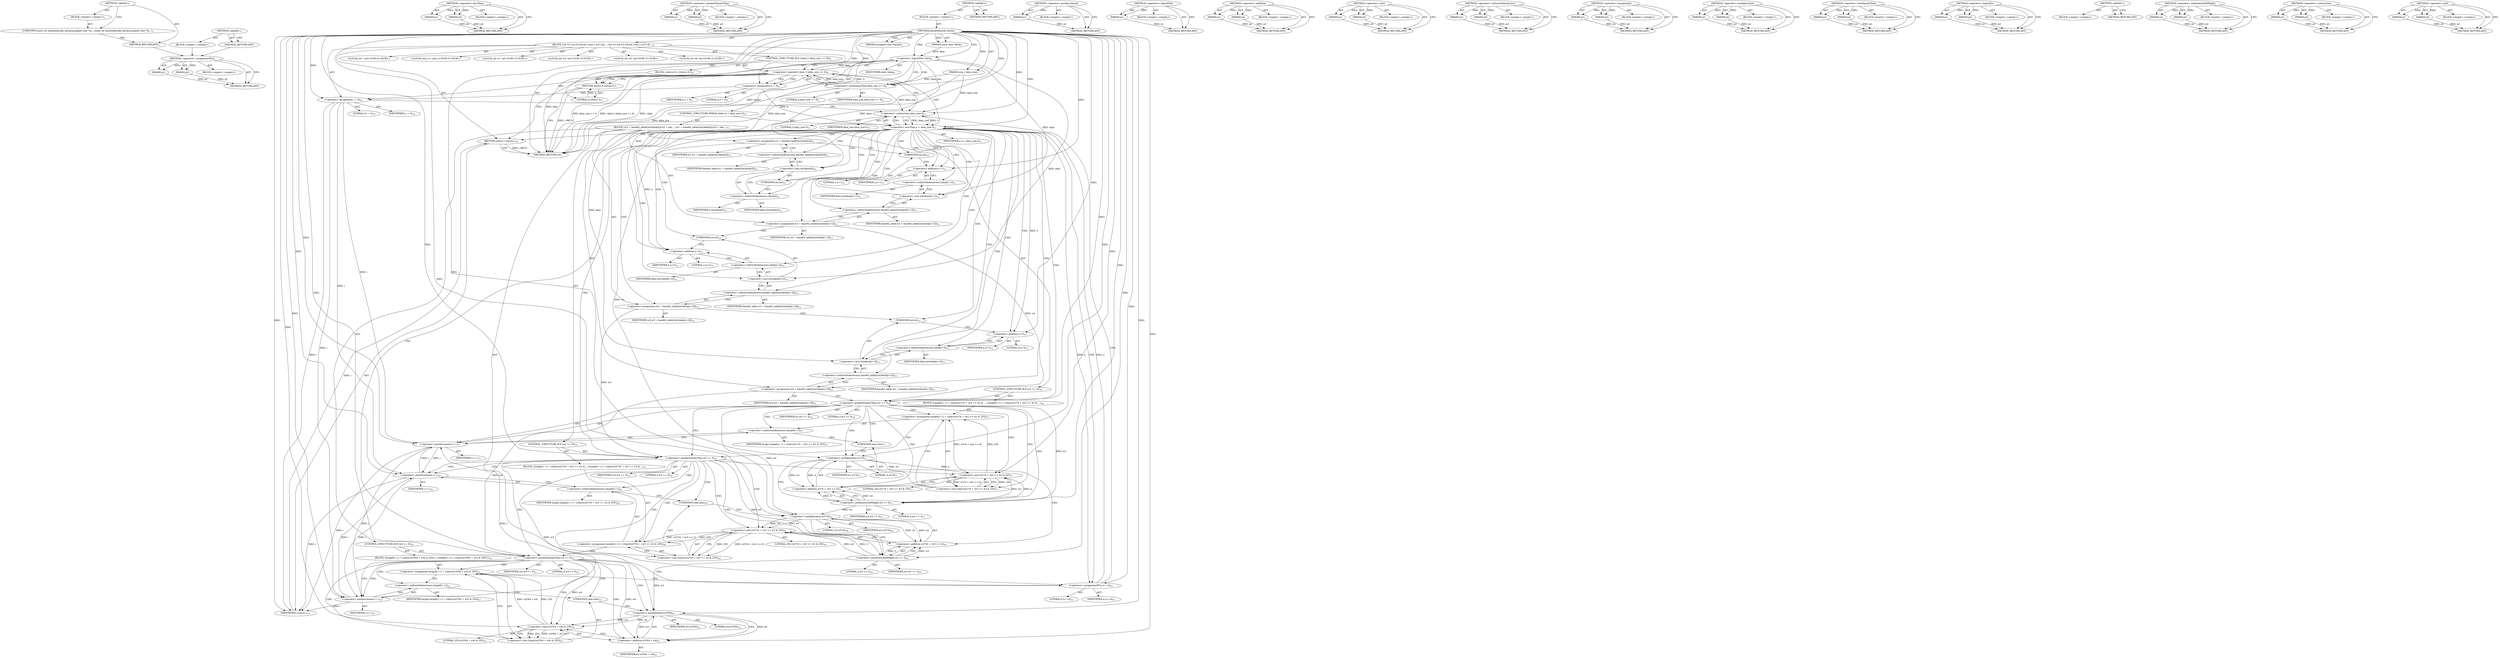 digraph "&lt;global&gt;" {
vulnerable_241 [label=<(METHOD,&lt;operator&gt;.assignmentPlus)>];
vulnerable_242 [label=<(PARAM,p1)>];
vulnerable_243 [label=<(PARAM,p2)>];
vulnerable_244 [label=<(BLOCK,&lt;empty&gt;,&lt;empty&gt;)>];
vulnerable_245 [label=<(METHOD_RETURN,ANY)>];
vulnerable_192 [label=<(METHOD,&lt;operator&gt;.lessThan)>];
vulnerable_193 [label=<(PARAM,p1)>];
vulnerable_194 [label=<(PARAM,p2)>];
vulnerable_195 [label=<(BLOCK,&lt;empty&gt;,&lt;empty&gt;)>];
vulnerable_196 [label=<(METHOD_RETURN,ANY)>];
vulnerable_217 [label=<(METHOD,&lt;operator&gt;.greaterEqualsThan)>];
vulnerable_218 [label=<(PARAM,p1)>];
vulnerable_219 [label=<(PARAM,p2)>];
vulnerable_220 [label=<(BLOCK,&lt;empty&gt;,&lt;empty&gt;)>];
vulnerable_221 [label=<(METHOD_RETURN,ANY)>];
vulnerable_6 [label=<(METHOD,&lt;global&gt;)<SUB>1</SUB>>];
vulnerable_7 [label=<(BLOCK,&lt;empty&gt;,&lt;empty&gt;)<SUB>1</SUB>>];
vulnerable_8 [label=<(METHOD,base64decode_block)<SUB>1</SUB>>];
vulnerable_9 [label=<(PARAM,unsigned char *target)<SUB>1</SUB>>];
vulnerable_10 [label=<(PARAM,const char *data)<SUB>1</SUB>>];
vulnerable_11 [label=<(PARAM,size_t data_size)<SUB>1</SUB>>];
vulnerable_12 [label=<(BLOCK,{
	int w1,w2,w3,w4;
	int i;
	size_t n;
	if (!da...,{
	int w1,w2,w3,w4;
	int i;
	size_t n;
	if (!da...)<SUB>2</SUB>>];
vulnerable_13 [label="<(LOCAL,int w1: int)<SUB>3</SUB>>"];
vulnerable_14 [label="<(LOCAL,int w2: int)<SUB>3</SUB>>"];
vulnerable_15 [label="<(LOCAL,int w3: int)<SUB>3</SUB>>"];
vulnerable_16 [label="<(LOCAL,int w4: int)<SUB>3</SUB>>"];
vulnerable_17 [label="<(LOCAL,int i: int)<SUB>4</SUB>>"];
vulnerable_18 [label="<(LOCAL,size_t n: size_t)<SUB>5</SUB>>"];
vulnerable_19 [label=<(CONTROL_STRUCTURE,IF,if (!data || (data_size &lt;= 0)))<SUB>6</SUB>>];
vulnerable_20 [label=<(&lt;operator&gt;.logicalOr,!data || (data_size &lt;= 0))<SUB>6</SUB>>];
vulnerable_21 [label=<(&lt;operator&gt;.logicalNot,!data)<SUB>6</SUB>>];
vulnerable_22 [label=<(IDENTIFIER,data,!data)<SUB>6</SUB>>];
vulnerable_23 [label=<(&lt;operator&gt;.lessEqualsThan,data_size &lt;= 0)<SUB>6</SUB>>];
vulnerable_24 [label=<(IDENTIFIER,data_size,data_size &lt;= 0)<SUB>6</SUB>>];
vulnerable_25 [label=<(LITERAL,0,data_size &lt;= 0)<SUB>6</SUB>>];
vulnerable_26 [label=<(BLOCK,{
		return 0;
	},{
		return 0;
	})<SUB>6</SUB>>];
vulnerable_27 [label=<(RETURN,return 0;,return 0;)<SUB>7</SUB>>];
vulnerable_28 [label=<(LITERAL,0,return 0;)<SUB>7</SUB>>];
vulnerable_29 [label=<(&lt;operator&gt;.assignment,n = 0)<SUB>9</SUB>>];
vulnerable_30 [label=<(IDENTIFIER,n,n = 0)<SUB>9</SUB>>];
vulnerable_31 [label=<(LITERAL,0,n = 0)<SUB>9</SUB>>];
vulnerable_32 [label=<(&lt;operator&gt;.assignment,i = 0)<SUB>10</SUB>>];
vulnerable_33 [label=<(IDENTIFIER,i,i = 0)<SUB>10</SUB>>];
vulnerable_34 [label=<(LITERAL,0,i = 0)<SUB>10</SUB>>];
vulnerable_35 [label=<(CONTROL_STRUCTURE,WHILE,while (n &lt; data_size-3))<SUB>11</SUB>>];
vulnerable_36 [label=<(&lt;operator&gt;.lessThan,n &lt; data_size-3)<SUB>11</SUB>>];
vulnerable_37 [label=<(IDENTIFIER,n,n &lt; data_size-3)<SUB>11</SUB>>];
vulnerable_38 [label=<(&lt;operator&gt;.subtraction,data_size-3)<SUB>11</SUB>>];
vulnerable_39 [label=<(IDENTIFIER,data_size,data_size-3)<SUB>11</SUB>>];
vulnerable_40 [label=<(LITERAL,3,data_size-3)<SUB>11</SUB>>];
vulnerable_41 [label=<(BLOCK,{
		w1 = base64_table[(int)data[n]];
		w2 = bas...,{
		w1 = base64_table[(int)data[n]];
		w2 = bas...)<SUB>11</SUB>>];
vulnerable_42 [label=<(&lt;operator&gt;.assignment,w1 = base64_table[(int)data[n]])<SUB>12</SUB>>];
vulnerable_43 [label=<(IDENTIFIER,w1,w1 = base64_table[(int)data[n]])<SUB>12</SUB>>];
vulnerable_44 [label=<(&lt;operator&gt;.indirectIndexAccess,base64_table[(int)data[n]])<SUB>12</SUB>>];
vulnerable_45 [label=<(IDENTIFIER,base64_table,w1 = base64_table[(int)data[n]])<SUB>12</SUB>>];
vulnerable_46 [label=<(&lt;operator&gt;.cast,(int)data[n])<SUB>12</SUB>>];
vulnerable_47 [label=<(UNKNOWN,int,int)<SUB>12</SUB>>];
vulnerable_48 [label=<(&lt;operator&gt;.indirectIndexAccess,data[n])<SUB>12</SUB>>];
vulnerable_49 [label=<(IDENTIFIER,data,(int)data[n])<SUB>12</SUB>>];
vulnerable_50 [label=<(IDENTIFIER,n,(int)data[n])<SUB>12</SUB>>];
vulnerable_51 [label=<(&lt;operator&gt;.assignment,w2 = base64_table[(int)data[n+1]])<SUB>13</SUB>>];
vulnerable_52 [label=<(IDENTIFIER,w2,w2 = base64_table[(int)data[n+1]])<SUB>13</SUB>>];
vulnerable_53 [label=<(&lt;operator&gt;.indirectIndexAccess,base64_table[(int)data[n+1]])<SUB>13</SUB>>];
vulnerable_54 [label=<(IDENTIFIER,base64_table,w2 = base64_table[(int)data[n+1]])<SUB>13</SUB>>];
vulnerable_55 [label=<(&lt;operator&gt;.cast,(int)data[n+1])<SUB>13</SUB>>];
vulnerable_56 [label=<(UNKNOWN,int,int)<SUB>13</SUB>>];
vulnerable_57 [label=<(&lt;operator&gt;.indirectIndexAccess,data[n+1])<SUB>13</SUB>>];
vulnerable_58 [label=<(IDENTIFIER,data,(int)data[n+1])<SUB>13</SUB>>];
vulnerable_59 [label=<(&lt;operator&gt;.addition,n+1)<SUB>13</SUB>>];
vulnerable_60 [label=<(IDENTIFIER,n,n+1)<SUB>13</SUB>>];
vulnerable_61 [label=<(LITERAL,1,n+1)<SUB>13</SUB>>];
vulnerable_62 [label=<(&lt;operator&gt;.assignment,w3 = base64_table[(int)data[n+2]])<SUB>14</SUB>>];
vulnerable_63 [label=<(IDENTIFIER,w3,w3 = base64_table[(int)data[n+2]])<SUB>14</SUB>>];
vulnerable_64 [label=<(&lt;operator&gt;.indirectIndexAccess,base64_table[(int)data[n+2]])<SUB>14</SUB>>];
vulnerable_65 [label=<(IDENTIFIER,base64_table,w3 = base64_table[(int)data[n+2]])<SUB>14</SUB>>];
vulnerable_66 [label=<(&lt;operator&gt;.cast,(int)data[n+2])<SUB>14</SUB>>];
vulnerable_67 [label=<(UNKNOWN,int,int)<SUB>14</SUB>>];
vulnerable_68 [label=<(&lt;operator&gt;.indirectIndexAccess,data[n+2])<SUB>14</SUB>>];
vulnerable_69 [label=<(IDENTIFIER,data,(int)data[n+2])<SUB>14</SUB>>];
vulnerable_70 [label=<(&lt;operator&gt;.addition,n+2)<SUB>14</SUB>>];
vulnerable_71 [label=<(IDENTIFIER,n,n+2)<SUB>14</SUB>>];
vulnerable_72 [label=<(LITERAL,2,n+2)<SUB>14</SUB>>];
vulnerable_73 [label=<(&lt;operator&gt;.assignment,w4 = base64_table[(int)data[n+3]])<SUB>15</SUB>>];
vulnerable_74 [label=<(IDENTIFIER,w4,w4 = base64_table[(int)data[n+3]])<SUB>15</SUB>>];
vulnerable_75 [label=<(&lt;operator&gt;.indirectIndexAccess,base64_table[(int)data[n+3]])<SUB>15</SUB>>];
vulnerable_76 [label=<(IDENTIFIER,base64_table,w4 = base64_table[(int)data[n+3]])<SUB>15</SUB>>];
vulnerable_77 [label=<(&lt;operator&gt;.cast,(int)data[n+3])<SUB>15</SUB>>];
vulnerable_78 [label=<(UNKNOWN,int,int)<SUB>15</SUB>>];
vulnerable_79 [label=<(&lt;operator&gt;.indirectIndexAccess,data[n+3])<SUB>15</SUB>>];
vulnerable_80 [label=<(IDENTIFIER,data,(int)data[n+3])<SUB>15</SUB>>];
vulnerable_81 [label=<(&lt;operator&gt;.addition,n+3)<SUB>15</SUB>>];
vulnerable_82 [label=<(IDENTIFIER,n,n+3)<SUB>15</SUB>>];
vulnerable_83 [label=<(LITERAL,3,n+3)<SUB>15</SUB>>];
vulnerable_84 [label=<(CONTROL_STRUCTURE,IF,if (w2 &gt;= 0))<SUB>16</SUB>>];
vulnerable_85 [label=<(&lt;operator&gt;.greaterEqualsThan,w2 &gt;= 0)<SUB>16</SUB>>];
vulnerable_86 [label=<(IDENTIFIER,w2,w2 &gt;= 0)<SUB>16</SUB>>];
vulnerable_87 [label=<(LITERAL,0,w2 &gt;= 0)<SUB>16</SUB>>];
vulnerable_88 [label=<(BLOCK,{
			target[i++] = (char)((w1*4 + (w2 &gt;&gt; 4)) &amp; ...,{
			target[i++] = (char)((w1*4 + (w2 &gt;&gt; 4)) &amp; ...)<SUB>16</SUB>>];
vulnerable_89 [label=<(&lt;operator&gt;.assignment,target[i++] = (char)((w1*4 + (w2 &gt;&gt; 4)) &amp; 255))<SUB>17</SUB>>];
vulnerable_90 [label=<(&lt;operator&gt;.indirectIndexAccess,target[i++])<SUB>17</SUB>>];
vulnerable_91 [label=<(IDENTIFIER,target,target[i++] = (char)((w1*4 + (w2 &gt;&gt; 4)) &amp; 255))<SUB>17</SUB>>];
vulnerable_92 [label=<(&lt;operator&gt;.postIncrement,i++)<SUB>17</SUB>>];
vulnerable_93 [label=<(IDENTIFIER,i,i++)<SUB>17</SUB>>];
vulnerable_94 [label=<(&lt;operator&gt;.cast,(char)((w1*4 + (w2 &gt;&gt; 4)) &amp; 255))<SUB>17</SUB>>];
vulnerable_95 [label=<(UNKNOWN,char,char)<SUB>17</SUB>>];
vulnerable_96 [label=<(&lt;operator&gt;.and,(w1*4 + (w2 &gt;&gt; 4)) &amp; 255)<SUB>17</SUB>>];
vulnerable_97 [label=<(&lt;operator&gt;.addition,w1*4 + (w2 &gt;&gt; 4))<SUB>17</SUB>>];
vulnerable_98 [label=<(&lt;operator&gt;.multiplication,w1*4)<SUB>17</SUB>>];
vulnerable_99 [label=<(IDENTIFIER,w1,w1*4)<SUB>17</SUB>>];
vulnerable_100 [label=<(LITERAL,4,w1*4)<SUB>17</SUB>>];
vulnerable_101 [label=<(&lt;operator&gt;.arithmeticShiftRight,w2 &gt;&gt; 4)<SUB>17</SUB>>];
vulnerable_102 [label=<(IDENTIFIER,w2,w2 &gt;&gt; 4)<SUB>17</SUB>>];
vulnerable_103 [label=<(LITERAL,4,w2 &gt;&gt; 4)<SUB>17</SUB>>];
vulnerable_104 [label=<(LITERAL,255,(w1*4 + (w2 &gt;&gt; 4)) &amp; 255)<SUB>17</SUB>>];
vulnerable_105 [label=<(CONTROL_STRUCTURE,IF,if (w3 &gt;= 0))<SUB>19</SUB>>];
vulnerable_106 [label=<(&lt;operator&gt;.greaterEqualsThan,w3 &gt;= 0)<SUB>19</SUB>>];
vulnerable_107 [label=<(IDENTIFIER,w3,w3 &gt;= 0)<SUB>19</SUB>>];
vulnerable_108 [label=<(LITERAL,0,w3 &gt;= 0)<SUB>19</SUB>>];
vulnerable_109 [label=<(BLOCK,{
			target[i++] = (char)((w2*16 + (w3 &gt;&gt; 2)) &amp;...,{
			target[i++] = (char)((w2*16 + (w3 &gt;&gt; 2)) &amp;...)<SUB>19</SUB>>];
vulnerable_110 [label=<(&lt;operator&gt;.assignment,target[i++] = (char)((w2*16 + (w3 &gt;&gt; 2)) &amp; 255))<SUB>20</SUB>>];
vulnerable_111 [label=<(&lt;operator&gt;.indirectIndexAccess,target[i++])<SUB>20</SUB>>];
vulnerable_112 [label=<(IDENTIFIER,target,target[i++] = (char)((w2*16 + (w3 &gt;&gt; 2)) &amp; 255))<SUB>20</SUB>>];
vulnerable_113 [label=<(&lt;operator&gt;.postIncrement,i++)<SUB>20</SUB>>];
vulnerable_114 [label=<(IDENTIFIER,i,i++)<SUB>20</SUB>>];
vulnerable_115 [label=<(&lt;operator&gt;.cast,(char)((w2*16 + (w3 &gt;&gt; 2)) &amp; 255))<SUB>20</SUB>>];
vulnerable_116 [label=<(UNKNOWN,char,char)<SUB>20</SUB>>];
vulnerable_117 [label=<(&lt;operator&gt;.and,(w2*16 + (w3 &gt;&gt; 2)) &amp; 255)<SUB>20</SUB>>];
vulnerable_118 [label=<(&lt;operator&gt;.addition,w2*16 + (w3 &gt;&gt; 2))<SUB>20</SUB>>];
vulnerable_119 [label=<(&lt;operator&gt;.multiplication,w2*16)<SUB>20</SUB>>];
vulnerable_120 [label=<(IDENTIFIER,w2,w2*16)<SUB>20</SUB>>];
vulnerable_121 [label=<(LITERAL,16,w2*16)<SUB>20</SUB>>];
vulnerable_122 [label=<(&lt;operator&gt;.arithmeticShiftRight,w3 &gt;&gt; 2)<SUB>20</SUB>>];
vulnerable_123 [label=<(IDENTIFIER,w3,w3 &gt;&gt; 2)<SUB>20</SUB>>];
vulnerable_124 [label=<(LITERAL,2,w3 &gt;&gt; 2)<SUB>20</SUB>>];
vulnerable_125 [label=<(LITERAL,255,(w2*16 + (w3 &gt;&gt; 2)) &amp; 255)<SUB>20</SUB>>];
vulnerable_126 [label=<(CONTROL_STRUCTURE,IF,if (w4 &gt;= 0))<SUB>22</SUB>>];
vulnerable_127 [label=<(&lt;operator&gt;.greaterEqualsThan,w4 &gt;= 0)<SUB>22</SUB>>];
vulnerable_128 [label=<(IDENTIFIER,w4,w4 &gt;= 0)<SUB>22</SUB>>];
vulnerable_129 [label=<(LITERAL,0,w4 &gt;= 0)<SUB>22</SUB>>];
vulnerable_130 [label=<(BLOCK,{
			target[i++] = (char)((w3*64 + w4) &amp; 255);
		},{
			target[i++] = (char)((w3*64 + w4) &amp; 255);
		})<SUB>22</SUB>>];
vulnerable_131 [label=<(&lt;operator&gt;.assignment,target[i++] = (char)((w3*64 + w4) &amp; 255))<SUB>23</SUB>>];
vulnerable_132 [label=<(&lt;operator&gt;.indirectIndexAccess,target[i++])<SUB>23</SUB>>];
vulnerable_133 [label=<(IDENTIFIER,target,target[i++] = (char)((w3*64 + w4) &amp; 255))<SUB>23</SUB>>];
vulnerable_134 [label=<(&lt;operator&gt;.postIncrement,i++)<SUB>23</SUB>>];
vulnerable_135 [label=<(IDENTIFIER,i,i++)<SUB>23</SUB>>];
vulnerable_136 [label=<(&lt;operator&gt;.cast,(char)((w3*64 + w4) &amp; 255))<SUB>23</SUB>>];
vulnerable_137 [label=<(UNKNOWN,char,char)<SUB>23</SUB>>];
vulnerable_138 [label=<(&lt;operator&gt;.and,(w3*64 + w4) &amp; 255)<SUB>23</SUB>>];
vulnerable_139 [label=<(&lt;operator&gt;.addition,w3*64 + w4)<SUB>23</SUB>>];
vulnerable_140 [label=<(&lt;operator&gt;.multiplication,w3*64)<SUB>23</SUB>>];
vulnerable_141 [label=<(IDENTIFIER,w3,w3*64)<SUB>23</SUB>>];
vulnerable_142 [label=<(LITERAL,64,w3*64)<SUB>23</SUB>>];
vulnerable_143 [label=<(IDENTIFIER,w4,w3*64 + w4)<SUB>23</SUB>>];
vulnerable_144 [label=<(LITERAL,255,(w3*64 + w4) &amp; 255)<SUB>23</SUB>>];
vulnerable_145 [label=<(&lt;operator&gt;.assignmentPlus,n+=4)<SUB>25</SUB>>];
vulnerable_146 [label=<(IDENTIFIER,n,n+=4)<SUB>25</SUB>>];
vulnerable_147 [label=<(LITERAL,4,n+=4)<SUB>25</SUB>>];
vulnerable_148 [label=<(RETURN,return i;,return i;)<SUB>27</SUB>>];
vulnerable_149 [label=<(IDENTIFIER,i,return i;)<SUB>27</SUB>>];
vulnerable_150 [label=<(METHOD_RETURN,int)<SUB>1</SUB>>];
vulnerable_152 [label=<(METHOD_RETURN,ANY)<SUB>1</SUB>>];
vulnerable_222 [label=<(METHOD,&lt;operator&gt;.postIncrement)>];
vulnerable_223 [label=<(PARAM,p1)>];
vulnerable_224 [label=<(BLOCK,&lt;empty&gt;,&lt;empty&gt;)>];
vulnerable_225 [label=<(METHOD_RETURN,ANY)>];
vulnerable_178 [label=<(METHOD,&lt;operator&gt;.logicalNot)>];
vulnerable_179 [label=<(PARAM,p1)>];
vulnerable_180 [label=<(BLOCK,&lt;empty&gt;,&lt;empty&gt;)>];
vulnerable_181 [label=<(METHOD_RETURN,ANY)>];
vulnerable_212 [label=<(METHOD,&lt;operator&gt;.addition)>];
vulnerable_213 [label=<(PARAM,p1)>];
vulnerable_214 [label=<(PARAM,p2)>];
vulnerable_215 [label=<(BLOCK,&lt;empty&gt;,&lt;empty&gt;)>];
vulnerable_216 [label=<(METHOD_RETURN,ANY)>];
vulnerable_207 [label=<(METHOD,&lt;operator&gt;.cast)>];
vulnerable_208 [label=<(PARAM,p1)>];
vulnerable_209 [label=<(PARAM,p2)>];
vulnerable_210 [label=<(BLOCK,&lt;empty&gt;,&lt;empty&gt;)>];
vulnerable_211 [label=<(METHOD_RETURN,ANY)>];
vulnerable_202 [label=<(METHOD,&lt;operator&gt;.indirectIndexAccess)>];
vulnerable_203 [label=<(PARAM,p1)>];
vulnerable_204 [label=<(PARAM,p2)>];
vulnerable_205 [label=<(BLOCK,&lt;empty&gt;,&lt;empty&gt;)>];
vulnerable_206 [label=<(METHOD_RETURN,ANY)>];
vulnerable_187 [label=<(METHOD,&lt;operator&gt;.assignment)>];
vulnerable_188 [label=<(PARAM,p1)>];
vulnerable_189 [label=<(PARAM,p2)>];
vulnerable_190 [label=<(BLOCK,&lt;empty&gt;,&lt;empty&gt;)>];
vulnerable_191 [label=<(METHOD_RETURN,ANY)>];
vulnerable_231 [label=<(METHOD,&lt;operator&gt;.multiplication)>];
vulnerable_232 [label=<(PARAM,p1)>];
vulnerable_233 [label=<(PARAM,p2)>];
vulnerable_234 [label=<(BLOCK,&lt;empty&gt;,&lt;empty&gt;)>];
vulnerable_235 [label=<(METHOD_RETURN,ANY)>];
vulnerable_182 [label=<(METHOD,&lt;operator&gt;.lessEqualsThan)>];
vulnerable_183 [label=<(PARAM,p1)>];
vulnerable_184 [label=<(PARAM,p2)>];
vulnerable_185 [label=<(BLOCK,&lt;empty&gt;,&lt;empty&gt;)>];
vulnerable_186 [label=<(METHOD_RETURN,ANY)>];
vulnerable_173 [label=<(METHOD,&lt;operator&gt;.logicalOr)>];
vulnerable_174 [label=<(PARAM,p1)>];
vulnerable_175 [label=<(PARAM,p2)>];
vulnerable_176 [label=<(BLOCK,&lt;empty&gt;,&lt;empty&gt;)>];
vulnerable_177 [label=<(METHOD_RETURN,ANY)>];
vulnerable_167 [label=<(METHOD,&lt;global&gt;)<SUB>1</SUB>>];
vulnerable_168 [label=<(BLOCK,&lt;empty&gt;,&lt;empty&gt;)>];
vulnerable_169 [label=<(METHOD_RETURN,ANY)>];
vulnerable_236 [label=<(METHOD,&lt;operator&gt;.arithmeticShiftRight)>];
vulnerable_237 [label=<(PARAM,p1)>];
vulnerable_238 [label=<(PARAM,p2)>];
vulnerable_239 [label=<(BLOCK,&lt;empty&gt;,&lt;empty&gt;)>];
vulnerable_240 [label=<(METHOD_RETURN,ANY)>];
vulnerable_197 [label=<(METHOD,&lt;operator&gt;.subtraction)>];
vulnerable_198 [label=<(PARAM,p1)>];
vulnerable_199 [label=<(PARAM,p2)>];
vulnerable_200 [label=<(BLOCK,&lt;empty&gt;,&lt;empty&gt;)>];
vulnerable_201 [label=<(METHOD_RETURN,ANY)>];
vulnerable_226 [label=<(METHOD,&lt;operator&gt;.and)>];
vulnerable_227 [label=<(PARAM,p1)>];
vulnerable_228 [label=<(PARAM,p2)>];
vulnerable_229 [label=<(BLOCK,&lt;empty&gt;,&lt;empty&gt;)>];
vulnerable_230 [label=<(METHOD_RETURN,ANY)>];
fixed_6 [label=<(METHOD,&lt;global&gt;)<SUB>1</SUB>>];
fixed_7 [label=<(BLOCK,&lt;empty&gt;,&lt;empty&gt;)<SUB>1</SUB>>];
fixed_8 [label=<(UNKNOWN,static int base64decode_block(unsigned char *ta...,static int base64decode_block(unsigned char *ta...)<SUB>1</SUB>>];
fixed_9 [label=<(METHOD_RETURN,ANY)<SUB>1</SUB>>];
fixed_14 [label=<(METHOD,&lt;global&gt;)<SUB>1</SUB>>];
fixed_15 [label=<(BLOCK,&lt;empty&gt;,&lt;empty&gt;)>];
fixed_16 [label=<(METHOD_RETURN,ANY)>];
vulnerable_241 -> vulnerable_242  [key=0, label="AST: "];
vulnerable_241 -> vulnerable_242  [key=1, label="DDG: "];
vulnerable_241 -> vulnerable_244  [key=0, label="AST: "];
vulnerable_241 -> vulnerable_243  [key=0, label="AST: "];
vulnerable_241 -> vulnerable_243  [key=1, label="DDG: "];
vulnerable_241 -> vulnerable_245  [key=0, label="AST: "];
vulnerable_241 -> vulnerable_245  [key=1, label="CFG: "];
vulnerable_242 -> vulnerable_245  [key=0, label="DDG: p1"];
vulnerable_243 -> vulnerable_245  [key=0, label="DDG: p2"];
vulnerable_192 -> vulnerable_193  [key=0, label="AST: "];
vulnerable_192 -> vulnerable_193  [key=1, label="DDG: "];
vulnerable_192 -> vulnerable_195  [key=0, label="AST: "];
vulnerable_192 -> vulnerable_194  [key=0, label="AST: "];
vulnerable_192 -> vulnerable_194  [key=1, label="DDG: "];
vulnerable_192 -> vulnerable_196  [key=0, label="AST: "];
vulnerable_192 -> vulnerable_196  [key=1, label="CFG: "];
vulnerable_193 -> vulnerable_196  [key=0, label="DDG: p1"];
vulnerable_194 -> vulnerable_196  [key=0, label="DDG: p2"];
vulnerable_217 -> vulnerable_218  [key=0, label="AST: "];
vulnerable_217 -> vulnerable_218  [key=1, label="DDG: "];
vulnerable_217 -> vulnerable_220  [key=0, label="AST: "];
vulnerable_217 -> vulnerable_219  [key=0, label="AST: "];
vulnerable_217 -> vulnerable_219  [key=1, label="DDG: "];
vulnerable_217 -> vulnerable_221  [key=0, label="AST: "];
vulnerable_217 -> vulnerable_221  [key=1, label="CFG: "];
vulnerable_218 -> vulnerable_221  [key=0, label="DDG: p1"];
vulnerable_219 -> vulnerable_221  [key=0, label="DDG: p2"];
vulnerable_6 -> vulnerable_7  [key=0, label="AST: "];
vulnerable_6 -> vulnerable_152  [key=0, label="AST: "];
vulnerable_6 -> vulnerable_152  [key=1, label="CFG: "];
vulnerable_7 -> vulnerable_8  [key=0, label="AST: "];
vulnerable_8 -> vulnerable_9  [key=0, label="AST: "];
vulnerable_8 -> vulnerable_9  [key=1, label="DDG: "];
vulnerable_8 -> vulnerable_10  [key=0, label="AST: "];
vulnerable_8 -> vulnerable_10  [key=1, label="DDG: "];
vulnerable_8 -> vulnerable_11  [key=0, label="AST: "];
vulnerable_8 -> vulnerable_11  [key=1, label="DDG: "];
vulnerable_8 -> vulnerable_12  [key=0, label="AST: "];
vulnerable_8 -> vulnerable_150  [key=0, label="AST: "];
vulnerable_8 -> vulnerable_21  [key=0, label="CFG: "];
vulnerable_8 -> vulnerable_21  [key=1, label="DDG: "];
vulnerable_8 -> vulnerable_29  [key=0, label="DDG: "];
vulnerable_8 -> vulnerable_32  [key=0, label="DDG: "];
vulnerable_8 -> vulnerable_149  [key=0, label="DDG: "];
vulnerable_8 -> vulnerable_27  [key=0, label="DDG: "];
vulnerable_8 -> vulnerable_36  [key=0, label="DDG: "];
vulnerable_8 -> vulnerable_145  [key=0, label="DDG: "];
vulnerable_8 -> vulnerable_23  [key=0, label="DDG: "];
vulnerable_8 -> vulnerable_28  [key=0, label="DDG: "];
vulnerable_8 -> vulnerable_38  [key=0, label="DDG: "];
vulnerable_8 -> vulnerable_85  [key=0, label="DDG: "];
vulnerable_8 -> vulnerable_106  [key=0, label="DDG: "];
vulnerable_8 -> vulnerable_127  [key=0, label="DDG: "];
vulnerable_8 -> vulnerable_59  [key=0, label="DDG: "];
vulnerable_8 -> vulnerable_70  [key=0, label="DDG: "];
vulnerable_8 -> vulnerable_81  [key=0, label="DDG: "];
vulnerable_8 -> vulnerable_92  [key=0, label="DDG: "];
vulnerable_8 -> vulnerable_96  [key=0, label="DDG: "];
vulnerable_8 -> vulnerable_113  [key=0, label="DDG: "];
vulnerable_8 -> vulnerable_117  [key=0, label="DDG: "];
vulnerable_8 -> vulnerable_134  [key=0, label="DDG: "];
vulnerable_8 -> vulnerable_138  [key=0, label="DDG: "];
vulnerable_8 -> vulnerable_139  [key=0, label="DDG: "];
vulnerable_8 -> vulnerable_98  [key=0, label="DDG: "];
vulnerable_8 -> vulnerable_101  [key=0, label="DDG: "];
vulnerable_8 -> vulnerable_119  [key=0, label="DDG: "];
vulnerable_8 -> vulnerable_122  [key=0, label="DDG: "];
vulnerable_8 -> vulnerable_140  [key=0, label="DDG: "];
vulnerable_9 -> vulnerable_150  [key=0, label="DDG: target"];
vulnerable_10 -> vulnerable_21  [key=0, label="DDG: data"];
vulnerable_11 -> vulnerable_150  [key=0, label="DDG: data_size"];
vulnerable_11 -> vulnerable_23  [key=0, label="DDG: data_size"];
vulnerable_11 -> vulnerable_38  [key=0, label="DDG: data_size"];
vulnerable_12 -> vulnerable_13  [key=0, label="AST: "];
vulnerable_12 -> vulnerable_14  [key=0, label="AST: "];
vulnerable_12 -> vulnerable_15  [key=0, label="AST: "];
vulnerable_12 -> vulnerable_16  [key=0, label="AST: "];
vulnerable_12 -> vulnerable_17  [key=0, label="AST: "];
vulnerable_12 -> vulnerable_18  [key=0, label="AST: "];
vulnerable_12 -> vulnerable_19  [key=0, label="AST: "];
vulnerable_12 -> vulnerable_29  [key=0, label="AST: "];
vulnerable_12 -> vulnerable_32  [key=0, label="AST: "];
vulnerable_12 -> vulnerable_35  [key=0, label="AST: "];
vulnerable_12 -> vulnerable_148  [key=0, label="AST: "];
vulnerable_19 -> vulnerable_20  [key=0, label="AST: "];
vulnerable_19 -> vulnerable_26  [key=0, label="AST: "];
vulnerable_20 -> vulnerable_21  [key=0, label="AST: "];
vulnerable_20 -> vulnerable_23  [key=0, label="AST: "];
vulnerable_20 -> vulnerable_27  [key=0, label="CFG: "];
vulnerable_20 -> vulnerable_27  [key=1, label="CDG: "];
vulnerable_20 -> vulnerable_29  [key=0, label="CFG: "];
vulnerable_20 -> vulnerable_29  [key=1, label="CDG: "];
vulnerable_20 -> vulnerable_150  [key=0, label="DDG: !data"];
vulnerable_20 -> vulnerable_150  [key=1, label="DDG: data_size &lt;= 0"];
vulnerable_20 -> vulnerable_150  [key=2, label="DDG: !data || (data_size &lt;= 0)"];
vulnerable_20 -> vulnerable_38  [key=0, label="CDG: "];
vulnerable_20 -> vulnerable_148  [key=0, label="CDG: "];
vulnerable_20 -> vulnerable_36  [key=0, label="CDG: "];
vulnerable_20 -> vulnerable_32  [key=0, label="CDG: "];
vulnerable_21 -> vulnerable_22  [key=0, label="AST: "];
vulnerable_21 -> vulnerable_20  [key=0, label="CFG: "];
vulnerable_21 -> vulnerable_20  [key=1, label="DDG: data"];
vulnerable_21 -> vulnerable_23  [key=0, label="CFG: "];
vulnerable_21 -> vulnerable_23  [key=1, label="CDG: "];
vulnerable_21 -> vulnerable_150  [key=0, label="DDG: data"];
vulnerable_21 -> vulnerable_46  [key=0, label="DDG: data"];
vulnerable_21 -> vulnerable_55  [key=0, label="DDG: data"];
vulnerable_21 -> vulnerable_66  [key=0, label="DDG: data"];
vulnerable_21 -> vulnerable_77  [key=0, label="DDG: data"];
vulnerable_23 -> vulnerable_24  [key=0, label="AST: "];
vulnerable_23 -> vulnerable_25  [key=0, label="AST: "];
vulnerable_23 -> vulnerable_20  [key=0, label="CFG: "];
vulnerable_23 -> vulnerable_20  [key=1, label="DDG: data_size"];
vulnerable_23 -> vulnerable_20  [key=2, label="DDG: 0"];
vulnerable_23 -> vulnerable_150  [key=0, label="DDG: data_size"];
vulnerable_23 -> vulnerable_38  [key=0, label="DDG: data_size"];
vulnerable_26 -> vulnerable_27  [key=0, label="AST: "];
vulnerable_27 -> vulnerable_28  [key=0, label="AST: "];
vulnerable_27 -> vulnerable_150  [key=0, label="CFG: "];
vulnerable_27 -> vulnerable_150  [key=1, label="DDG: &lt;RET&gt;"];
vulnerable_28 -> vulnerable_27  [key=0, label="DDG: 0"];
vulnerable_29 -> vulnerable_30  [key=0, label="AST: "];
vulnerable_29 -> vulnerable_31  [key=0, label="AST: "];
vulnerable_29 -> vulnerable_32  [key=0, label="CFG: "];
vulnerable_29 -> vulnerable_36  [key=0, label="DDG: n"];
vulnerable_32 -> vulnerable_33  [key=0, label="AST: "];
vulnerable_32 -> vulnerable_34  [key=0, label="AST: "];
vulnerable_32 -> vulnerable_38  [key=0, label="CFG: "];
vulnerable_32 -> vulnerable_149  [key=0, label="DDG: i"];
vulnerable_32 -> vulnerable_92  [key=0, label="DDG: i"];
vulnerable_32 -> vulnerable_113  [key=0, label="DDG: i"];
vulnerable_32 -> vulnerable_134  [key=0, label="DDG: i"];
vulnerable_35 -> vulnerable_36  [key=0, label="AST: "];
vulnerable_35 -> vulnerable_41  [key=0, label="AST: "];
vulnerable_36 -> vulnerable_37  [key=0, label="AST: "];
vulnerable_36 -> vulnerable_38  [key=0, label="AST: "];
vulnerable_36 -> vulnerable_38  [key=1, label="CDG: "];
vulnerable_36 -> vulnerable_47  [key=0, label="CFG: "];
vulnerable_36 -> vulnerable_47  [key=1, label="CDG: "];
vulnerable_36 -> vulnerable_148  [key=0, label="CFG: "];
vulnerable_36 -> vulnerable_145  [key=0, label="DDG: n"];
vulnerable_36 -> vulnerable_145  [key=1, label="CDG: "];
vulnerable_36 -> vulnerable_59  [key=0, label="DDG: n"];
vulnerable_36 -> vulnerable_59  [key=1, label="CDG: "];
vulnerable_36 -> vulnerable_70  [key=0, label="DDG: n"];
vulnerable_36 -> vulnerable_70  [key=1, label="CDG: "];
vulnerable_36 -> vulnerable_81  [key=0, label="DDG: n"];
vulnerable_36 -> vulnerable_81  [key=1, label="CDG: "];
vulnerable_36 -> vulnerable_68  [key=0, label="CDG: "];
vulnerable_36 -> vulnerable_73  [key=0, label="CDG: "];
vulnerable_36 -> vulnerable_77  [key=0, label="CDG: "];
vulnerable_36 -> vulnerable_64  [key=0, label="CDG: "];
vulnerable_36 -> vulnerable_42  [key=0, label="CDG: "];
vulnerable_36 -> vulnerable_51  [key=0, label="CDG: "];
vulnerable_36 -> vulnerable_57  [key=0, label="CDG: "];
vulnerable_36 -> vulnerable_75  [key=0, label="CDG: "];
vulnerable_36 -> vulnerable_85  [key=0, label="CDG: "];
vulnerable_36 -> vulnerable_56  [key=0, label="CDG: "];
vulnerable_36 -> vulnerable_67  [key=0, label="CDG: "];
vulnerable_36 -> vulnerable_44  [key=0, label="CDG: "];
vulnerable_36 -> vulnerable_79  [key=0, label="CDG: "];
vulnerable_36 -> vulnerable_36  [key=0, label="CDG: "];
vulnerable_36 -> vulnerable_127  [key=0, label="CDG: "];
vulnerable_36 -> vulnerable_48  [key=0, label="CDG: "];
vulnerable_36 -> vulnerable_66  [key=0, label="CDG: "];
vulnerable_36 -> vulnerable_46  [key=0, label="CDG: "];
vulnerable_36 -> vulnerable_106  [key=0, label="CDG: "];
vulnerable_36 -> vulnerable_53  [key=0, label="CDG: "];
vulnerable_36 -> vulnerable_55  [key=0, label="CDG: "];
vulnerable_36 -> vulnerable_78  [key=0, label="CDG: "];
vulnerable_36 -> vulnerable_62  [key=0, label="CDG: "];
vulnerable_38 -> vulnerable_39  [key=0, label="AST: "];
vulnerable_38 -> vulnerable_40  [key=0, label="AST: "];
vulnerable_38 -> vulnerable_36  [key=0, label="CFG: "];
vulnerable_38 -> vulnerable_36  [key=1, label="DDG: data_size"];
vulnerable_38 -> vulnerable_36  [key=2, label="DDG: 3"];
vulnerable_41 -> vulnerable_42  [key=0, label="AST: "];
vulnerable_41 -> vulnerable_51  [key=0, label="AST: "];
vulnerable_41 -> vulnerable_62  [key=0, label="AST: "];
vulnerable_41 -> vulnerable_73  [key=0, label="AST: "];
vulnerable_41 -> vulnerable_84  [key=0, label="AST: "];
vulnerable_41 -> vulnerable_105  [key=0, label="AST: "];
vulnerable_41 -> vulnerable_126  [key=0, label="AST: "];
vulnerable_41 -> vulnerable_145  [key=0, label="AST: "];
vulnerable_42 -> vulnerable_43  [key=0, label="AST: "];
vulnerable_42 -> vulnerable_44  [key=0, label="AST: "];
vulnerable_42 -> vulnerable_56  [key=0, label="CFG: "];
vulnerable_42 -> vulnerable_98  [key=0, label="DDG: w1"];
vulnerable_44 -> vulnerable_45  [key=0, label="AST: "];
vulnerable_44 -> vulnerable_46  [key=0, label="AST: "];
vulnerable_44 -> vulnerable_42  [key=0, label="CFG: "];
vulnerable_46 -> vulnerable_47  [key=0, label="AST: "];
vulnerable_46 -> vulnerable_48  [key=0, label="AST: "];
vulnerable_46 -> vulnerable_44  [key=0, label="CFG: "];
vulnerable_47 -> vulnerable_48  [key=0, label="CFG: "];
vulnerable_48 -> vulnerable_49  [key=0, label="AST: "];
vulnerable_48 -> vulnerable_50  [key=0, label="AST: "];
vulnerable_48 -> vulnerable_46  [key=0, label="CFG: "];
vulnerable_51 -> vulnerable_52  [key=0, label="AST: "];
vulnerable_51 -> vulnerable_53  [key=0, label="AST: "];
vulnerable_51 -> vulnerable_67  [key=0, label="CFG: "];
vulnerable_51 -> vulnerable_85  [key=0, label="DDG: w2"];
vulnerable_53 -> vulnerable_54  [key=0, label="AST: "];
vulnerable_53 -> vulnerable_55  [key=0, label="AST: "];
vulnerable_53 -> vulnerable_51  [key=0, label="CFG: "];
vulnerable_55 -> vulnerable_56  [key=0, label="AST: "];
vulnerable_55 -> vulnerable_57  [key=0, label="AST: "];
vulnerable_55 -> vulnerable_53  [key=0, label="CFG: "];
vulnerable_56 -> vulnerable_59  [key=0, label="CFG: "];
vulnerable_57 -> vulnerable_58  [key=0, label="AST: "];
vulnerable_57 -> vulnerable_59  [key=0, label="AST: "];
vulnerable_57 -> vulnerable_55  [key=0, label="CFG: "];
vulnerable_59 -> vulnerable_60  [key=0, label="AST: "];
vulnerable_59 -> vulnerable_61  [key=0, label="AST: "];
vulnerable_59 -> vulnerable_57  [key=0, label="CFG: "];
vulnerable_62 -> vulnerable_63  [key=0, label="AST: "];
vulnerable_62 -> vulnerable_64  [key=0, label="AST: "];
vulnerable_62 -> vulnerable_78  [key=0, label="CFG: "];
vulnerable_62 -> vulnerable_106  [key=0, label="DDG: w3"];
vulnerable_64 -> vulnerable_65  [key=0, label="AST: "];
vulnerable_64 -> vulnerable_66  [key=0, label="AST: "];
vulnerable_64 -> vulnerable_62  [key=0, label="CFG: "];
vulnerable_66 -> vulnerable_67  [key=0, label="AST: "];
vulnerable_66 -> vulnerable_68  [key=0, label="AST: "];
vulnerable_66 -> vulnerable_64  [key=0, label="CFG: "];
vulnerable_67 -> vulnerable_70  [key=0, label="CFG: "];
vulnerable_68 -> vulnerable_69  [key=0, label="AST: "];
vulnerable_68 -> vulnerable_70  [key=0, label="AST: "];
vulnerable_68 -> vulnerable_66  [key=0, label="CFG: "];
vulnerable_70 -> vulnerable_71  [key=0, label="AST: "];
vulnerable_70 -> vulnerable_72  [key=0, label="AST: "];
vulnerable_70 -> vulnerable_68  [key=0, label="CFG: "];
vulnerable_73 -> vulnerable_74  [key=0, label="AST: "];
vulnerable_73 -> vulnerable_75  [key=0, label="AST: "];
vulnerable_73 -> vulnerable_85  [key=0, label="CFG: "];
vulnerable_73 -> vulnerable_127  [key=0, label="DDG: w4"];
vulnerable_75 -> vulnerable_76  [key=0, label="AST: "];
vulnerable_75 -> vulnerable_77  [key=0, label="AST: "];
vulnerable_75 -> vulnerable_73  [key=0, label="CFG: "];
vulnerable_77 -> vulnerable_78  [key=0, label="AST: "];
vulnerable_77 -> vulnerable_79  [key=0, label="AST: "];
vulnerable_77 -> vulnerable_75  [key=0, label="CFG: "];
vulnerable_78 -> vulnerable_81  [key=0, label="CFG: "];
vulnerable_79 -> vulnerable_80  [key=0, label="AST: "];
vulnerable_79 -> vulnerable_81  [key=0, label="AST: "];
vulnerable_79 -> vulnerable_77  [key=0, label="CFG: "];
vulnerable_81 -> vulnerable_82  [key=0, label="AST: "];
vulnerable_81 -> vulnerable_83  [key=0, label="AST: "];
vulnerable_81 -> vulnerable_79  [key=0, label="CFG: "];
vulnerable_84 -> vulnerable_85  [key=0, label="AST: "];
vulnerable_84 -> vulnerable_88  [key=0, label="AST: "];
vulnerable_85 -> vulnerable_86  [key=0, label="AST: "];
vulnerable_85 -> vulnerable_87  [key=0, label="AST: "];
vulnerable_85 -> vulnerable_92  [key=0, label="CFG: "];
vulnerable_85 -> vulnerable_92  [key=1, label="CDG: "];
vulnerable_85 -> vulnerable_106  [key=0, label="CFG: "];
vulnerable_85 -> vulnerable_101  [key=0, label="DDG: w2"];
vulnerable_85 -> vulnerable_101  [key=1, label="CDG: "];
vulnerable_85 -> vulnerable_119  [key=0, label="DDG: w2"];
vulnerable_85 -> vulnerable_94  [key=0, label="CDG: "];
vulnerable_85 -> vulnerable_96  [key=0, label="CDG: "];
vulnerable_85 -> vulnerable_98  [key=0, label="CDG: "];
vulnerable_85 -> vulnerable_95  [key=0, label="CDG: "];
vulnerable_85 -> vulnerable_97  [key=0, label="CDG: "];
vulnerable_85 -> vulnerable_90  [key=0, label="CDG: "];
vulnerable_85 -> vulnerable_89  [key=0, label="CDG: "];
vulnerable_88 -> vulnerable_89  [key=0, label="AST: "];
vulnerable_89 -> vulnerable_90  [key=0, label="AST: "];
vulnerable_89 -> vulnerable_94  [key=0, label="AST: "];
vulnerable_89 -> vulnerable_106  [key=0, label="CFG: "];
vulnerable_90 -> vulnerable_91  [key=0, label="AST: "];
vulnerable_90 -> vulnerable_92  [key=0, label="AST: "];
vulnerable_90 -> vulnerable_95  [key=0, label="CFG: "];
vulnerable_92 -> vulnerable_93  [key=0, label="AST: "];
vulnerable_92 -> vulnerable_90  [key=0, label="CFG: "];
vulnerable_92 -> vulnerable_149  [key=0, label="DDG: i"];
vulnerable_92 -> vulnerable_113  [key=0, label="DDG: i"];
vulnerable_92 -> vulnerable_134  [key=0, label="DDG: i"];
vulnerable_94 -> vulnerable_95  [key=0, label="AST: "];
vulnerable_94 -> vulnerable_96  [key=0, label="AST: "];
vulnerable_94 -> vulnerable_89  [key=0, label="CFG: "];
vulnerable_95 -> vulnerable_98  [key=0, label="CFG: "];
vulnerable_96 -> vulnerable_97  [key=0, label="AST: "];
vulnerable_96 -> vulnerable_104  [key=0, label="AST: "];
vulnerable_96 -> vulnerable_94  [key=0, label="CFG: "];
vulnerable_96 -> vulnerable_94  [key=1, label="DDG: w1*4 + (w2 &gt;&gt; 4)"];
vulnerable_96 -> vulnerable_94  [key=2, label="DDG: 255"];
vulnerable_96 -> vulnerable_89  [key=0, label="DDG: w1*4 + (w2 &gt;&gt; 4)"];
vulnerable_96 -> vulnerable_89  [key=1, label="DDG: 255"];
vulnerable_97 -> vulnerable_98  [key=0, label="AST: "];
vulnerable_97 -> vulnerable_101  [key=0, label="AST: "];
vulnerable_97 -> vulnerable_96  [key=0, label="CFG: "];
vulnerable_98 -> vulnerable_99  [key=0, label="AST: "];
vulnerable_98 -> vulnerable_100  [key=0, label="AST: "];
vulnerable_98 -> vulnerable_101  [key=0, label="CFG: "];
vulnerable_98 -> vulnerable_96  [key=0, label="DDG: w1"];
vulnerable_98 -> vulnerable_96  [key=1, label="DDG: 4"];
vulnerable_98 -> vulnerable_97  [key=0, label="DDG: w1"];
vulnerable_98 -> vulnerable_97  [key=1, label="DDG: 4"];
vulnerable_101 -> vulnerable_102  [key=0, label="AST: "];
vulnerable_101 -> vulnerable_103  [key=0, label="AST: "];
vulnerable_101 -> vulnerable_97  [key=0, label="CFG: "];
vulnerable_101 -> vulnerable_97  [key=1, label="DDG: w2"];
vulnerable_101 -> vulnerable_97  [key=2, label="DDG: 4"];
vulnerable_101 -> vulnerable_96  [key=0, label="DDG: w2"];
vulnerable_101 -> vulnerable_96  [key=1, label="DDG: 4"];
vulnerable_101 -> vulnerable_119  [key=0, label="DDG: w2"];
vulnerable_105 -> vulnerable_106  [key=0, label="AST: "];
vulnerable_105 -> vulnerable_109  [key=0, label="AST: "];
vulnerable_106 -> vulnerable_107  [key=0, label="AST: "];
vulnerable_106 -> vulnerable_108  [key=0, label="AST: "];
vulnerable_106 -> vulnerable_113  [key=0, label="CFG: "];
vulnerable_106 -> vulnerable_113  [key=1, label="CDG: "];
vulnerable_106 -> vulnerable_127  [key=0, label="CFG: "];
vulnerable_106 -> vulnerable_122  [key=0, label="DDG: w3"];
vulnerable_106 -> vulnerable_122  [key=1, label="CDG: "];
vulnerable_106 -> vulnerable_140  [key=0, label="DDG: w3"];
vulnerable_106 -> vulnerable_115  [key=0, label="CDG: "];
vulnerable_106 -> vulnerable_119  [key=0, label="CDG: "];
vulnerable_106 -> vulnerable_118  [key=0, label="CDG: "];
vulnerable_106 -> vulnerable_111  [key=0, label="CDG: "];
vulnerable_106 -> vulnerable_116  [key=0, label="CDG: "];
vulnerable_106 -> vulnerable_110  [key=0, label="CDG: "];
vulnerable_106 -> vulnerable_117  [key=0, label="CDG: "];
vulnerable_109 -> vulnerable_110  [key=0, label="AST: "];
vulnerable_110 -> vulnerable_111  [key=0, label="AST: "];
vulnerable_110 -> vulnerable_115  [key=0, label="AST: "];
vulnerable_110 -> vulnerable_127  [key=0, label="CFG: "];
vulnerable_111 -> vulnerable_112  [key=0, label="AST: "];
vulnerable_111 -> vulnerable_113  [key=0, label="AST: "];
vulnerable_111 -> vulnerable_116  [key=0, label="CFG: "];
vulnerable_113 -> vulnerable_114  [key=0, label="AST: "];
vulnerable_113 -> vulnerable_111  [key=0, label="CFG: "];
vulnerable_113 -> vulnerable_149  [key=0, label="DDG: i"];
vulnerable_113 -> vulnerable_92  [key=0, label="DDG: i"];
vulnerable_113 -> vulnerable_134  [key=0, label="DDG: i"];
vulnerable_115 -> vulnerable_116  [key=0, label="AST: "];
vulnerable_115 -> vulnerable_117  [key=0, label="AST: "];
vulnerable_115 -> vulnerable_110  [key=0, label="CFG: "];
vulnerable_116 -> vulnerable_119  [key=0, label="CFG: "];
vulnerable_117 -> vulnerable_118  [key=0, label="AST: "];
vulnerable_117 -> vulnerable_125  [key=0, label="AST: "];
vulnerable_117 -> vulnerable_115  [key=0, label="CFG: "];
vulnerable_117 -> vulnerable_115  [key=1, label="DDG: w2*16 + (w3 &gt;&gt; 2)"];
vulnerable_117 -> vulnerable_115  [key=2, label="DDG: 255"];
vulnerable_117 -> vulnerable_110  [key=0, label="DDG: w2*16 + (w3 &gt;&gt; 2)"];
vulnerable_117 -> vulnerable_110  [key=1, label="DDG: 255"];
vulnerable_118 -> vulnerable_119  [key=0, label="AST: "];
vulnerable_118 -> vulnerable_122  [key=0, label="AST: "];
vulnerable_118 -> vulnerable_117  [key=0, label="CFG: "];
vulnerable_119 -> vulnerable_120  [key=0, label="AST: "];
vulnerable_119 -> vulnerable_121  [key=0, label="AST: "];
vulnerable_119 -> vulnerable_122  [key=0, label="CFG: "];
vulnerable_119 -> vulnerable_117  [key=0, label="DDG: w2"];
vulnerable_119 -> vulnerable_117  [key=1, label="DDG: 16"];
vulnerable_119 -> vulnerable_118  [key=0, label="DDG: w2"];
vulnerable_119 -> vulnerable_118  [key=1, label="DDG: 16"];
vulnerable_122 -> vulnerable_123  [key=0, label="AST: "];
vulnerable_122 -> vulnerable_124  [key=0, label="AST: "];
vulnerable_122 -> vulnerable_118  [key=0, label="CFG: "];
vulnerable_122 -> vulnerable_118  [key=1, label="DDG: w3"];
vulnerable_122 -> vulnerable_118  [key=2, label="DDG: 2"];
vulnerable_122 -> vulnerable_117  [key=0, label="DDG: w3"];
vulnerable_122 -> vulnerable_117  [key=1, label="DDG: 2"];
vulnerable_122 -> vulnerable_140  [key=0, label="DDG: w3"];
vulnerable_126 -> vulnerable_127  [key=0, label="AST: "];
vulnerable_126 -> vulnerable_130  [key=0, label="AST: "];
vulnerable_127 -> vulnerable_128  [key=0, label="AST: "];
vulnerable_127 -> vulnerable_129  [key=0, label="AST: "];
vulnerable_127 -> vulnerable_134  [key=0, label="CFG: "];
vulnerable_127 -> vulnerable_134  [key=1, label="CDG: "];
vulnerable_127 -> vulnerable_145  [key=0, label="CFG: "];
vulnerable_127 -> vulnerable_138  [key=0, label="DDG: w4"];
vulnerable_127 -> vulnerable_138  [key=1, label="CDG: "];
vulnerable_127 -> vulnerable_139  [key=0, label="DDG: w4"];
vulnerable_127 -> vulnerable_139  [key=1, label="CDG: "];
vulnerable_127 -> vulnerable_136  [key=0, label="CDG: "];
vulnerable_127 -> vulnerable_131  [key=0, label="CDG: "];
vulnerable_127 -> vulnerable_132  [key=0, label="CDG: "];
vulnerable_127 -> vulnerable_137  [key=0, label="CDG: "];
vulnerable_127 -> vulnerable_140  [key=0, label="CDG: "];
vulnerable_130 -> vulnerable_131  [key=0, label="AST: "];
vulnerable_131 -> vulnerable_132  [key=0, label="AST: "];
vulnerable_131 -> vulnerable_136  [key=0, label="AST: "];
vulnerable_131 -> vulnerable_145  [key=0, label="CFG: "];
vulnerable_132 -> vulnerable_133  [key=0, label="AST: "];
vulnerable_132 -> vulnerable_134  [key=0, label="AST: "];
vulnerable_132 -> vulnerable_137  [key=0, label="CFG: "];
vulnerable_134 -> vulnerable_135  [key=0, label="AST: "];
vulnerable_134 -> vulnerable_132  [key=0, label="CFG: "];
vulnerable_134 -> vulnerable_149  [key=0, label="DDG: i"];
vulnerable_134 -> vulnerable_92  [key=0, label="DDG: i"];
vulnerable_134 -> vulnerable_113  [key=0, label="DDG: i"];
vulnerable_136 -> vulnerable_137  [key=0, label="AST: "];
vulnerable_136 -> vulnerable_138  [key=0, label="AST: "];
vulnerable_136 -> vulnerable_131  [key=0, label="CFG: "];
vulnerable_137 -> vulnerable_140  [key=0, label="CFG: "];
vulnerable_138 -> vulnerable_139  [key=0, label="AST: "];
vulnerable_138 -> vulnerable_144  [key=0, label="AST: "];
vulnerable_138 -> vulnerable_136  [key=0, label="CFG: "];
vulnerable_138 -> vulnerable_136  [key=1, label="DDG: w3*64 + w4"];
vulnerable_138 -> vulnerable_136  [key=2, label="DDG: 255"];
vulnerable_138 -> vulnerable_131  [key=0, label="DDG: w3*64 + w4"];
vulnerable_138 -> vulnerable_131  [key=1, label="DDG: 255"];
vulnerable_139 -> vulnerable_140  [key=0, label="AST: "];
vulnerable_139 -> vulnerable_143  [key=0, label="AST: "];
vulnerable_139 -> vulnerable_138  [key=0, label="CFG: "];
vulnerable_140 -> vulnerable_141  [key=0, label="AST: "];
vulnerable_140 -> vulnerable_142  [key=0, label="AST: "];
vulnerable_140 -> vulnerable_139  [key=0, label="CFG: "];
vulnerable_140 -> vulnerable_139  [key=1, label="DDG: w3"];
vulnerable_140 -> vulnerable_139  [key=2, label="DDG: 64"];
vulnerable_140 -> vulnerable_138  [key=0, label="DDG: w3"];
vulnerable_140 -> vulnerable_138  [key=1, label="DDG: 64"];
vulnerable_145 -> vulnerable_146  [key=0, label="AST: "];
vulnerable_145 -> vulnerable_147  [key=0, label="AST: "];
vulnerable_145 -> vulnerable_38  [key=0, label="CFG: "];
vulnerable_145 -> vulnerable_36  [key=0, label="DDG: n"];
vulnerable_148 -> vulnerable_149  [key=0, label="AST: "];
vulnerable_148 -> vulnerable_150  [key=0, label="CFG: "];
vulnerable_148 -> vulnerable_150  [key=1, label="DDG: &lt;RET&gt;"];
vulnerable_149 -> vulnerable_148  [key=0, label="DDG: i"];
vulnerable_222 -> vulnerable_223  [key=0, label="AST: "];
vulnerable_222 -> vulnerable_223  [key=1, label="DDG: "];
vulnerable_222 -> vulnerable_224  [key=0, label="AST: "];
vulnerable_222 -> vulnerable_225  [key=0, label="AST: "];
vulnerable_222 -> vulnerable_225  [key=1, label="CFG: "];
vulnerable_223 -> vulnerable_225  [key=0, label="DDG: p1"];
vulnerable_178 -> vulnerable_179  [key=0, label="AST: "];
vulnerable_178 -> vulnerable_179  [key=1, label="DDG: "];
vulnerable_178 -> vulnerable_180  [key=0, label="AST: "];
vulnerable_178 -> vulnerable_181  [key=0, label="AST: "];
vulnerable_178 -> vulnerable_181  [key=1, label="CFG: "];
vulnerable_179 -> vulnerable_181  [key=0, label="DDG: p1"];
vulnerable_212 -> vulnerable_213  [key=0, label="AST: "];
vulnerable_212 -> vulnerable_213  [key=1, label="DDG: "];
vulnerable_212 -> vulnerable_215  [key=0, label="AST: "];
vulnerable_212 -> vulnerable_214  [key=0, label="AST: "];
vulnerable_212 -> vulnerable_214  [key=1, label="DDG: "];
vulnerable_212 -> vulnerable_216  [key=0, label="AST: "];
vulnerable_212 -> vulnerable_216  [key=1, label="CFG: "];
vulnerable_213 -> vulnerable_216  [key=0, label="DDG: p1"];
vulnerable_214 -> vulnerable_216  [key=0, label="DDG: p2"];
vulnerable_207 -> vulnerable_208  [key=0, label="AST: "];
vulnerable_207 -> vulnerable_208  [key=1, label="DDG: "];
vulnerable_207 -> vulnerable_210  [key=0, label="AST: "];
vulnerable_207 -> vulnerable_209  [key=0, label="AST: "];
vulnerable_207 -> vulnerable_209  [key=1, label="DDG: "];
vulnerable_207 -> vulnerable_211  [key=0, label="AST: "];
vulnerable_207 -> vulnerable_211  [key=1, label="CFG: "];
vulnerable_208 -> vulnerable_211  [key=0, label="DDG: p1"];
vulnerable_209 -> vulnerable_211  [key=0, label="DDG: p2"];
vulnerable_202 -> vulnerable_203  [key=0, label="AST: "];
vulnerable_202 -> vulnerable_203  [key=1, label="DDG: "];
vulnerable_202 -> vulnerable_205  [key=0, label="AST: "];
vulnerable_202 -> vulnerable_204  [key=0, label="AST: "];
vulnerable_202 -> vulnerable_204  [key=1, label="DDG: "];
vulnerable_202 -> vulnerable_206  [key=0, label="AST: "];
vulnerable_202 -> vulnerable_206  [key=1, label="CFG: "];
vulnerable_203 -> vulnerable_206  [key=0, label="DDG: p1"];
vulnerable_204 -> vulnerable_206  [key=0, label="DDG: p2"];
vulnerable_187 -> vulnerable_188  [key=0, label="AST: "];
vulnerable_187 -> vulnerable_188  [key=1, label="DDG: "];
vulnerable_187 -> vulnerable_190  [key=0, label="AST: "];
vulnerable_187 -> vulnerable_189  [key=0, label="AST: "];
vulnerable_187 -> vulnerable_189  [key=1, label="DDG: "];
vulnerable_187 -> vulnerable_191  [key=0, label="AST: "];
vulnerable_187 -> vulnerable_191  [key=1, label="CFG: "];
vulnerable_188 -> vulnerable_191  [key=0, label="DDG: p1"];
vulnerable_189 -> vulnerable_191  [key=0, label="DDG: p2"];
vulnerable_231 -> vulnerable_232  [key=0, label="AST: "];
vulnerable_231 -> vulnerable_232  [key=1, label="DDG: "];
vulnerable_231 -> vulnerable_234  [key=0, label="AST: "];
vulnerable_231 -> vulnerable_233  [key=0, label="AST: "];
vulnerable_231 -> vulnerable_233  [key=1, label="DDG: "];
vulnerable_231 -> vulnerable_235  [key=0, label="AST: "];
vulnerable_231 -> vulnerable_235  [key=1, label="CFG: "];
vulnerable_232 -> vulnerable_235  [key=0, label="DDG: p1"];
vulnerable_233 -> vulnerable_235  [key=0, label="DDG: p2"];
vulnerable_182 -> vulnerable_183  [key=0, label="AST: "];
vulnerable_182 -> vulnerable_183  [key=1, label="DDG: "];
vulnerable_182 -> vulnerable_185  [key=0, label="AST: "];
vulnerable_182 -> vulnerable_184  [key=0, label="AST: "];
vulnerable_182 -> vulnerable_184  [key=1, label="DDG: "];
vulnerable_182 -> vulnerable_186  [key=0, label="AST: "];
vulnerable_182 -> vulnerable_186  [key=1, label="CFG: "];
vulnerable_183 -> vulnerable_186  [key=0, label="DDG: p1"];
vulnerable_184 -> vulnerable_186  [key=0, label="DDG: p2"];
vulnerable_173 -> vulnerable_174  [key=0, label="AST: "];
vulnerable_173 -> vulnerable_174  [key=1, label="DDG: "];
vulnerable_173 -> vulnerable_176  [key=0, label="AST: "];
vulnerable_173 -> vulnerable_175  [key=0, label="AST: "];
vulnerable_173 -> vulnerable_175  [key=1, label="DDG: "];
vulnerable_173 -> vulnerable_177  [key=0, label="AST: "];
vulnerable_173 -> vulnerable_177  [key=1, label="CFG: "];
vulnerable_174 -> vulnerable_177  [key=0, label="DDG: p1"];
vulnerable_175 -> vulnerable_177  [key=0, label="DDG: p2"];
vulnerable_167 -> vulnerable_168  [key=0, label="AST: "];
vulnerable_167 -> vulnerable_169  [key=0, label="AST: "];
vulnerable_167 -> vulnerable_169  [key=1, label="CFG: "];
vulnerable_236 -> vulnerable_237  [key=0, label="AST: "];
vulnerable_236 -> vulnerable_237  [key=1, label="DDG: "];
vulnerable_236 -> vulnerable_239  [key=0, label="AST: "];
vulnerable_236 -> vulnerable_238  [key=0, label="AST: "];
vulnerable_236 -> vulnerable_238  [key=1, label="DDG: "];
vulnerable_236 -> vulnerable_240  [key=0, label="AST: "];
vulnerable_236 -> vulnerable_240  [key=1, label="CFG: "];
vulnerable_237 -> vulnerable_240  [key=0, label="DDG: p1"];
vulnerable_238 -> vulnerable_240  [key=0, label="DDG: p2"];
vulnerable_197 -> vulnerable_198  [key=0, label="AST: "];
vulnerable_197 -> vulnerable_198  [key=1, label="DDG: "];
vulnerable_197 -> vulnerable_200  [key=0, label="AST: "];
vulnerable_197 -> vulnerable_199  [key=0, label="AST: "];
vulnerable_197 -> vulnerable_199  [key=1, label="DDG: "];
vulnerable_197 -> vulnerable_201  [key=0, label="AST: "];
vulnerable_197 -> vulnerable_201  [key=1, label="CFG: "];
vulnerable_198 -> vulnerable_201  [key=0, label="DDG: p1"];
vulnerable_199 -> vulnerable_201  [key=0, label="DDG: p2"];
vulnerable_226 -> vulnerable_227  [key=0, label="AST: "];
vulnerable_226 -> vulnerable_227  [key=1, label="DDG: "];
vulnerable_226 -> vulnerable_229  [key=0, label="AST: "];
vulnerable_226 -> vulnerable_228  [key=0, label="AST: "];
vulnerable_226 -> vulnerable_228  [key=1, label="DDG: "];
vulnerable_226 -> vulnerable_230  [key=0, label="AST: "];
vulnerable_226 -> vulnerable_230  [key=1, label="CFG: "];
vulnerable_227 -> vulnerable_230  [key=0, label="DDG: p1"];
vulnerable_228 -> vulnerable_230  [key=0, label="DDG: p2"];
fixed_6 -> fixed_7  [key=0, label="AST: "];
fixed_6 -> fixed_9  [key=0, label="AST: "];
fixed_6 -> fixed_8  [key=0, label="CFG: "];
fixed_7 -> fixed_8  [key=0, label="AST: "];
fixed_8 -> fixed_9  [key=0, label="CFG: "];
fixed_9 -> vulnerable_241  [key=0];
fixed_14 -> fixed_15  [key=0, label="AST: "];
fixed_14 -> fixed_16  [key=0, label="AST: "];
fixed_14 -> fixed_16  [key=1, label="CFG: "];
fixed_15 -> vulnerable_241  [key=0];
fixed_16 -> vulnerable_241  [key=0];
}
